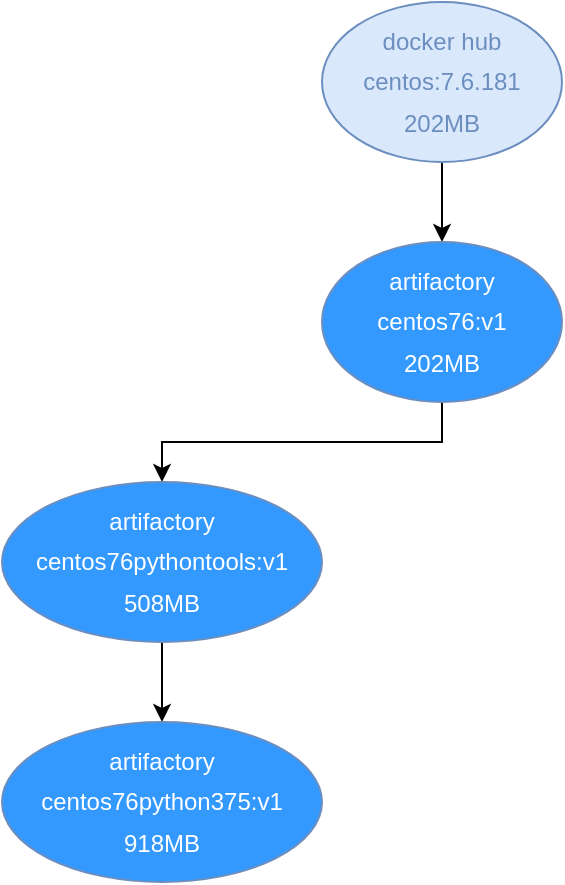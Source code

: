 <mxfile version="12.3.3" type="github" pages="1">
  <diagram id="Ha9h09DHc0lr-uTvmzYE" name="Page-1">
    <mxGraphModel dx="1408" dy="780" grid="1" gridSize="10" guides="1" tooltips="1" connect="1" arrows="1" fold="1" page="1" pageScale="1" pageWidth="827" pageHeight="1169" math="0" shadow="0">
      <root>
        <mxCell id="0"/>
        <mxCell id="1" parent="0"/>
        <mxCell id="QODhJMUOf9WbVqSvLGXX-4" style="edgeStyle=orthogonalEdgeStyle;rounded=0;orthogonalLoop=1;jettySize=auto;html=1;entryX=0.5;entryY=0;entryDx=0;entryDy=0;" edge="1" parent="1" source="QODhJMUOf9WbVqSvLGXX-1" target="QODhJMUOf9WbVqSvLGXX-2">
          <mxGeometry relative="1" as="geometry"/>
        </mxCell>
        <mxCell id="QODhJMUOf9WbVqSvLGXX-1" value="&lt;font style=&quot;line-height: 170%&quot;&gt;&lt;font color=&quot;#6c8ebf&quot;&gt;docker hub&lt;br&gt;centos:7.6.181&lt;br&gt;202MB&lt;/font&gt;&lt;br&gt;&lt;/font&gt;" style="ellipse;whiteSpace=wrap;html=1;fillColor=#dae8fc;strokeColor=#6c8ebf;" vertex="1" parent="1">
          <mxGeometry x="320" y="40" width="120" height="80" as="geometry"/>
        </mxCell>
        <mxCell id="QODhJMUOf9WbVqSvLGXX-6" style="edgeStyle=orthogonalEdgeStyle;rounded=0;orthogonalLoop=1;jettySize=auto;html=1;entryX=0.5;entryY=0;entryDx=0;entryDy=0;" edge="1" parent="1" source="QODhJMUOf9WbVqSvLGXX-2" target="QODhJMUOf9WbVqSvLGXX-5">
          <mxGeometry relative="1" as="geometry"/>
        </mxCell>
        <mxCell id="QODhJMUOf9WbVqSvLGXX-2" value="&lt;font color=&quot;#ffffff&quot; style=&quot;line-height: 170%&quot;&gt;artifactory&lt;br&gt;centos76:v1&lt;br&gt;202MB&lt;br&gt;&lt;/font&gt;" style="ellipse;whiteSpace=wrap;html=1;fillColor=#3399FF;strokeColor=#6c8ebf;" vertex="1" parent="1">
          <mxGeometry x="320" y="160" width="120" height="80" as="geometry"/>
        </mxCell>
        <mxCell id="QODhJMUOf9WbVqSvLGXX-8" style="edgeStyle=orthogonalEdgeStyle;rounded=0;orthogonalLoop=1;jettySize=auto;html=1;entryX=0.5;entryY=0;entryDx=0;entryDy=0;" edge="1" parent="1" source="QODhJMUOf9WbVqSvLGXX-5" target="QODhJMUOf9WbVqSvLGXX-7">
          <mxGeometry relative="1" as="geometry"/>
        </mxCell>
        <mxCell id="QODhJMUOf9WbVqSvLGXX-5" value="&lt;font color=&quot;#ffffff&quot; style=&quot;line-height: 170%&quot;&gt;artifactory&lt;br&gt;centos76pythontools:v1&lt;br&gt;508MB&lt;br&gt;&lt;/font&gt;" style="ellipse;whiteSpace=wrap;html=1;fillColor=#3399FF;strokeColor=#6c8ebf;" vertex="1" parent="1">
          <mxGeometry x="160" y="280" width="160" height="80" as="geometry"/>
        </mxCell>
        <mxCell id="QODhJMUOf9WbVqSvLGXX-7" value="&lt;font color=&quot;#ffffff&quot; style=&quot;line-height: 170%&quot;&gt;artifactory&lt;br&gt;centos76python375:v1&lt;br&gt;918MB&lt;br&gt;&lt;/font&gt;" style="ellipse;whiteSpace=wrap;html=1;fillColor=#3399FF;strokeColor=#6c8ebf;" vertex="1" parent="1">
          <mxGeometry x="160" y="400" width="160" height="80" as="geometry"/>
        </mxCell>
      </root>
    </mxGraphModel>
  </diagram>
</mxfile>
